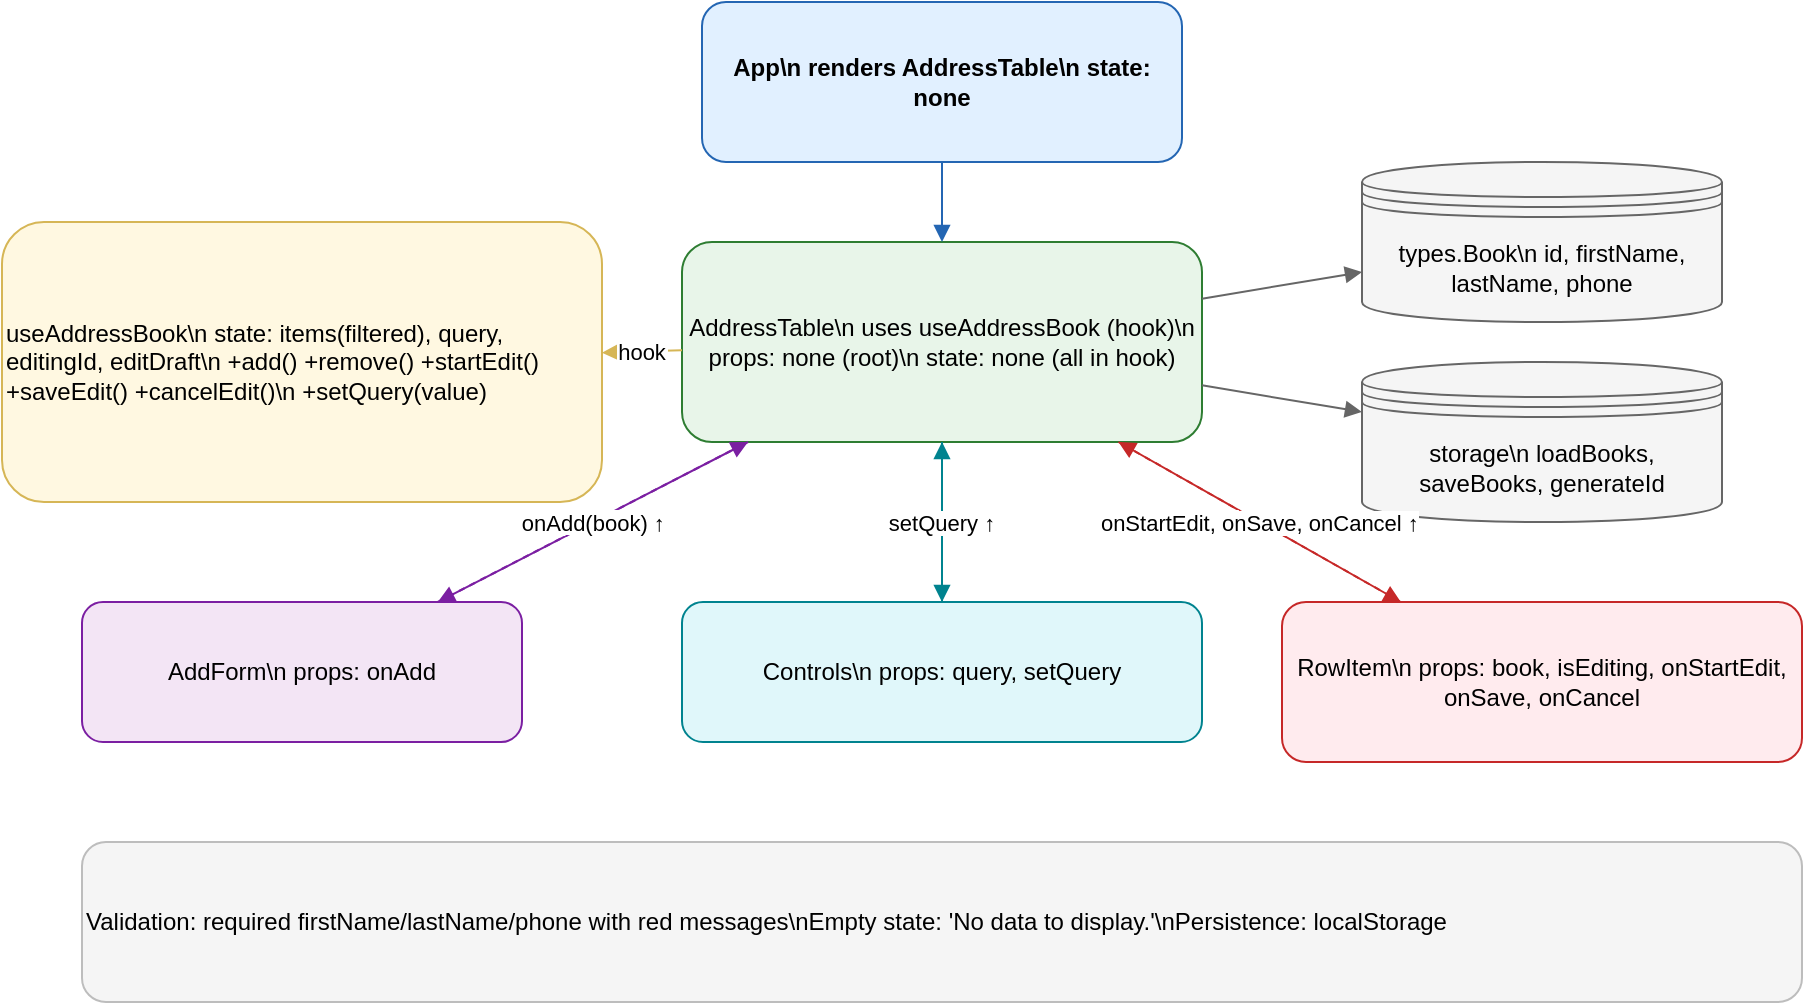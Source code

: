 <mxfile version="24.7.5" editor="draw.io">
  <diagram id="address-book" name="Address Book">
    <mxGraphModel dx="1280" dy="720" grid="1" gridSize="10" guides="1" tooltips="1" connect="1" arrows="1" fold="1" page="1" pageScale="1" pageWidth="1100" pageHeight="850" math="0" shadow="0">
      <root>
        <mxCell id="0"/>
        <mxCell id="1" parent="0"/>

        <!-- App -->
        <mxCell id="app" value="App\n renders AddressTable\n state: none" style="rounded=1;whiteSpace=wrap;html=1;fillColor=#e1f0ff;strokeColor=#2466b3;fontStyle=1;align=center;" vertex="1" parent="1">
          <mxGeometry x="430" y="60" width="240" height="80" as="geometry"/>
        </mxCell>

        <!-- AddressTable (acts like TodoList) -->
        <mxCell id="table" value="AddressTable\n uses useAddressBook (hook)\n props: none (root)\n state: none (all in hook)" style="rounded=1;whiteSpace=wrap;html=1;fillColor=#e8f5e9;strokeColor=#2e7d32;align=center;" vertex="1" parent="1">
          <mxGeometry x="420" y="180" width="260" height="100" as="geometry"/>
        </mxCell>

        <!-- Hook: useAddressBook (acts like useTodos) -->
        <mxCell id="hook" value="useAddressBook\n state: items(filtered), query, editingId, editDraft\n +add() +remove() +startEdit() +saveEdit() +cancelEdit()\n +setQuery(value)" style="rounded=1;whiteSpace=wrap;html=1;fillColor=#fff8e1;strokeColor=#d6b656;align=left;" vertex="1" parent="1">
          <mxGeometry x="80" y="170" width="300" height="140" as="geometry"/>
        </mxCell>

        <!-- AddForm -->
        <mxCell id="form" value="AddForm\n props: onAdd" style="rounded=1;whiteSpace=wrap;html=1;fillColor=#f3e5f5;strokeColor=#7b1fa2;align=center;" vertex="1" parent="1">
          <mxGeometry x="120" y="360" width="220" height="70" as="geometry"/>
        </mxCell>

        <!-- Controls (search/pagination placeholder) -->
        <mxCell id="controls" value="Controls\n props: query, setQuery" style="rounded=1;whiteSpace=wrap;html=1;fillColor=#e0f7fa;strokeColor=#00838f;align=center;" vertex="1" parent="1">
          <mxGeometry x="420" y="360" width="260" height="70" as="geometry"/>
        </mxCell>

        <!-- Row item (editable) -->
        <mxCell id="row" value="RowItem\n props: book, isEditing, onStartEdit, onSave, onCancel" style="rounded=1;whiteSpace=wrap;html=1;fillColor=#ffebee;strokeColor=#c62828;align=center;" vertex="1" parent="1">
          <mxGeometry x="720" y="360" width="260" height="80" as="geometry"/>
        </mxCell>

        <!-- Data artifacts -->
        <mxCell id="types" value="types.Book\n id, firstName, lastName, phone" style="shape=datastore;whiteSpace=wrap;html=1;fillColor=#f5f5f5;strokeColor=#666666;align=center;" vertex="1" parent="1">
          <mxGeometry x="760" y="140" width="180" height="80" as="geometry"/>
        </mxCell>
        <mxCell id="storage" value="storage\n loadBooks, saveBooks, generateId" style="shape=datastore;whiteSpace=wrap;html=1;fillColor=#f5f5f5;strokeColor=#666666;align=center;" vertex="1" parent="1">
          <mxGeometry x="760" y="240" width="180" height="80" as="geometry"/>
        </mxCell>

        <!-- Edges (like mermaid arrows) -->
        <mxCell id="e1" edge="1" parent="1" source="app" target="table" style="endArrow=block;endFill=1;strokeColor=#2466b3;">
          <mxGeometry relative="1" as="geometry"/>
        </mxCell>
        <mxCell id="e2" edge="1" parent="1" source="table" target="hook" value="hook" style="endArrow=block;endFill=1;strokeColor=#d6b656;labelBackgroundColor=#fff;">
          <mxGeometry relative="1" as="geometry">
            <mxPoint x="350" y="230" as="targetPoint"/>
          </mxGeometry>
        </mxCell>
        <mxCell id="e3" edge="1" parent="1" source="table" target="form" value="onAdd ↓" style="endArrow=block;endFill=1;strokeColor=#7b1fa2;labelBackgroundColor=#fff;">
          <mxGeometry relative="1" as="geometry"/>
        </mxCell>
        <mxCell id="e4" edge="1" parent="1" source="table" target="controls" value="search ↓" style="endArrow=block;endFill=1;strokeColor=#00838f;labelBackgroundColor=#fff;">
          <mxGeometry relative="1" as="geometry"/>
        </mxCell>
        <mxCell id="e5" edge="1" parent="1" source="table" target="row" value="rows ↓" style="endArrow=block;endFill=1;strokeColor=#c62828;labelBackgroundColor=#fff;">
          <mxGeometry relative="1" as="geometry"/>
        </mxCell>

        <!-- Upward dotted edges (callbacks) -->
        <mxCell id="e6" edge="1" parent="1" source="form" target="table" value="onAdd(book) ↑" style="dashed=1;endArrow=block;endFill=1;strokeColor=#7b1fa2;labelBackgroundColor=#fff;">
          <mxGeometry relative="1" as="geometry"/>
        </mxCell>
        <mxCell id="e7" edge="1" parent="1" source="row" target="table" value="onStartEdit, onSave, onCancel ↑" style="dashed=1;endArrow=block;endFill=1;strokeColor=#c62828;labelBackgroundColor=#fff;">
          <mxGeometry relative="1" as="geometry"/>
        </mxCell>
        <mxCell id="e8" edge="1" parent="1" source="controls" target="table" value="setQuery ↑" style="dashed=1;endArrow=block;endFill=1;strokeColor=#00838f;labelBackgroundColor=#fff;">
          <mxGeometry relative="1" as="geometry"/>
        </mxCell>

        <!-- Table uses types/storage -->
        <mxCell id="e9" edge="1" parent="1" source="table" target="types" style="endArrow=block;endFill=1;strokeColor=#666666;">
          <mxGeometry relative="1" as="geometry"/>
        </mxCell>
        <mxCell id="e10" edge="1" parent="1" source="table" target="storage" style="endArrow=block;endFill=1;strokeColor=#666666;">
          <mxGeometry relative="1" as="geometry"/>
        </mxCell>

        <!-- Notes at bottom -->
        <mxCell id="notes" value="Validation: required firstName/lastName/phone with red messages\nEmpty state: 'No data to display.'\nPersistence: localStorage" style="whiteSpace=wrap;html=1;align=left;fontSize=12;fillColor=#f5f5f5;strokeColor=#bdbdbd;rounded=1;" vertex="1" parent="1">
          <mxGeometry x="120" y="480" width="860" height="80" as="geometry"/>
        </mxCell>

      </root>
    </mxGraphModel>
  </diagram>
</mxfile>
<mxfile host="app.diagrams.net" modified="2025-10-08T00:00:00.000Z" agent="AI" version="24.7.5" editor="draw.io">
  <diagram id="address-book" name="Address Book">
    <mxGraphModel dx="1220" dy="720" grid="1" gridSize="10" guides="1" tooltips="1" connect="1" arrows="1" fold="1" page="1" pageScale="1" pageWidth="1100" pageHeight="850" math="0" shadow="0">
      <root>
        <mxCell id="0"/>
        <mxCell id="1" parent="0"/>
        <mxCell id="app" value="App (Container)" style="rounded=1;whiteSpace=wrap;html=1;fillColor=#dae8fc;strokeColor=#6c8ebf;" vertex="1" parent="1">
          <mxGeometry x="120" y="80" width="200" height="80" as="geometry"/>
        </mxCell>
        <mxCell id="form" value="AddForm (Controlled)" style="rounded=1;whiteSpace=wrap;html=1;fillColor=#d5e8d4;strokeColor=#82b366;" vertex="1" parent="1">
          <mxGeometry x="80" y="220" width="220" height="70" as="geometry"/>
        </mxCell>
        <mxCell id="search" value="Search (Controlled)" style="rounded=1;whiteSpace=wrap;html=1;fillColor=#fff2cc;strokeColor=#d6b656;" vertex="1" parent="1">
          <mxGeometry x="320" y="220" width="220" height="70" as="geometry"/>
        </mxCell>
        <mxCell id="table" value="Table (Editable Rows)" style="rounded=1;whiteSpace=wrap;html=1;fillColor=#f8cecc;strokeColor=#b85450;" vertex="1" parent="1">
          <mxGeometry x="120" y="320" width="420" height="120" as="geometry"/>
        </mxCell>
        <mxCell id="types" value="types.Book" style="shape=datastore;whiteSpace=wrap;html=1;fillColor=#f5f5f5;strokeColor=#666666;" vertex="1" parent="1">
          <mxGeometry x="620" y="120" width="120" height="70" as="geometry"/>
        </mxCell>
        <mxCell id="storage" value="storage (load/save/generateId)" style="shape=datastore;whiteSpace=wrap;html=1;fillColor=#f5f5f5;strokeColor=#666666;" vertex="1" parent="1">
          <mxGeometry x="600" y="260" width="180" height="90" as="geometry"/>
        </mxCell>
        <mxCell id="edge1" edge="1" parent="1" source="app" target="form">
          <mxGeometry relative="1" as="geometry"/>
        </mxCell>
        <mxCell id="edge2" edge="1" parent="1" source="app" target="search">
          <mxGeometry relative="1" as="geometry"/>
        </mxCell>
        <mxCell id="edge3" edge="1" parent="1" source="app" target="table">
          <mxGeometry relative="1" as="geometry"/>
        </mxCell>
        <mxCell id="edge4" edge="1" parent="1" source="app" target="storage">
          <mxGeometry relative="1" as="geometry"/>
        </mxCell>
        <mxCell id="edge5" edge="1" parent="1" source="app" target="types">
          <mxGeometry relative="1" as="geometry"/>
        </mxCell>
      </root>
    </mxGraphModel>
  </diagram>
  
</mxfile>


